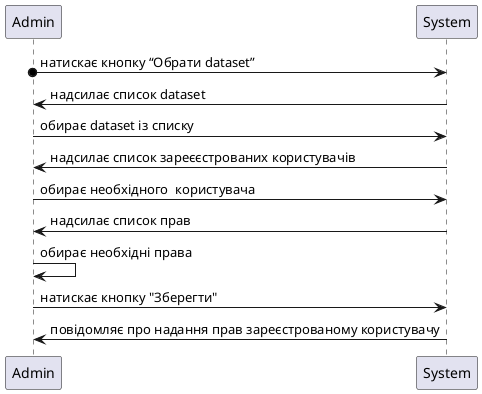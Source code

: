 @startuml
Admin o-> System: натискає кнопку “Обрати dataset”
System -> Admin:надсилає список dataset
Admin -> System:обирає dataset із списку
System -> Admin:надсилає список зареєєстрованих користувачів
Admin -> System:обирає необхідного  користувача
System ->Admin:надсилає список прав
Admin ->Admin:обирає необхідні права
Admin ->System: натискає кнопку "Зберегти"
System -> Admin:повідомляє про надання прав зареєстрованому користувачу
@enduml